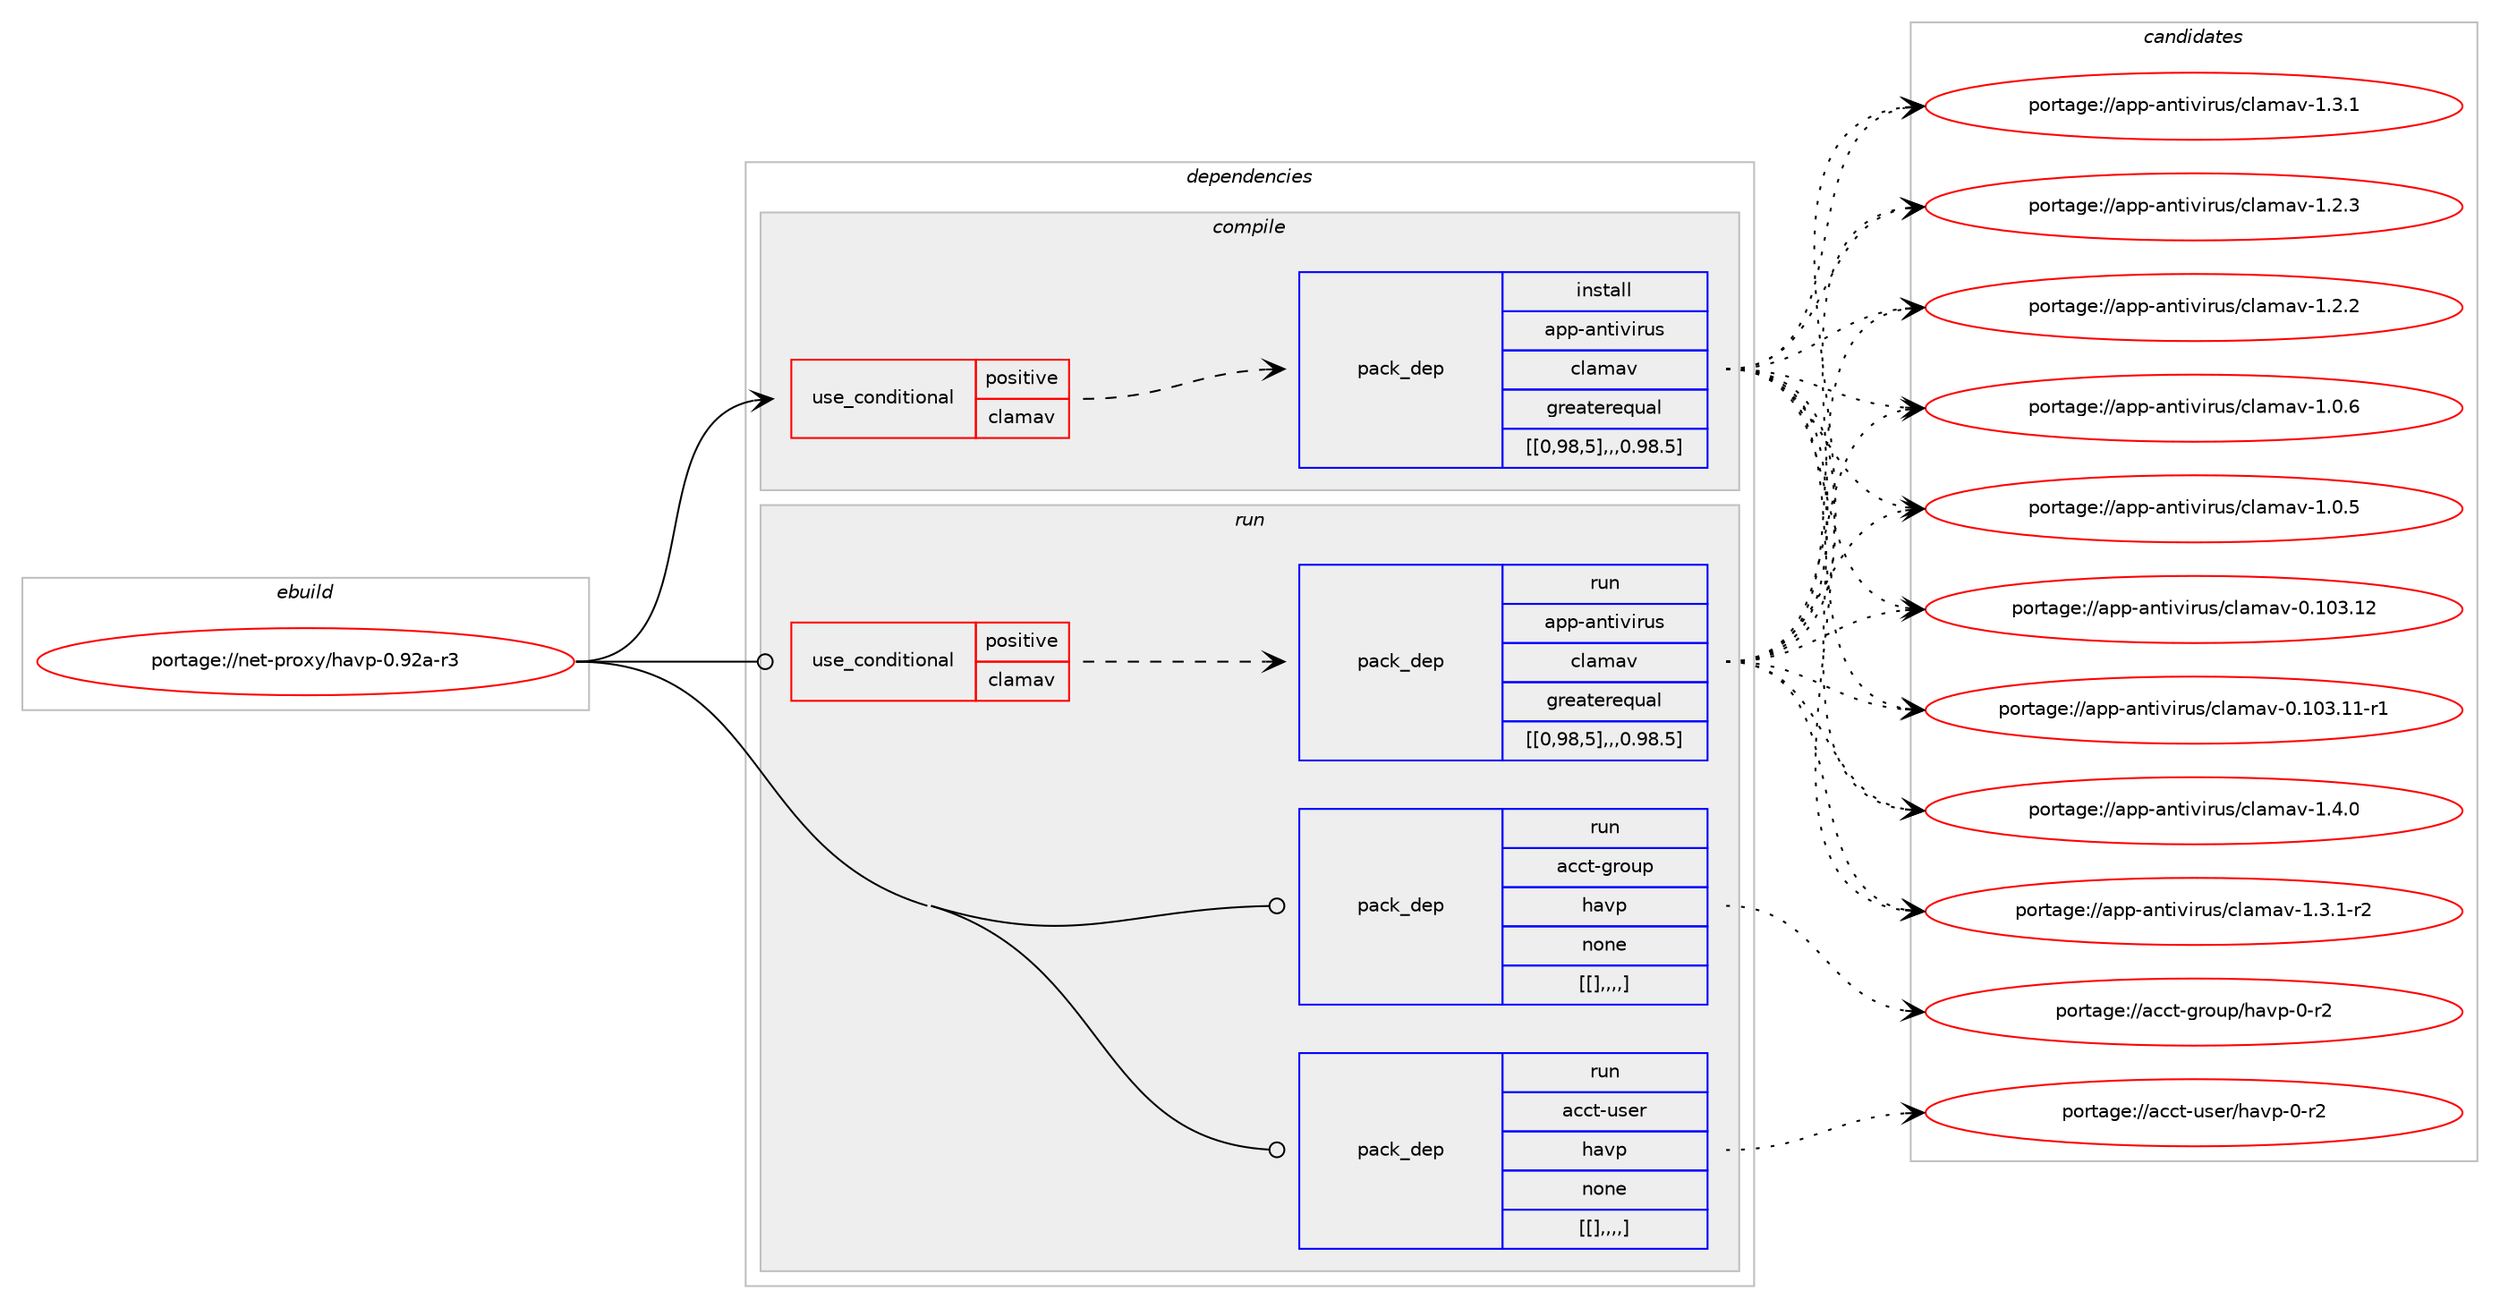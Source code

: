 digraph prolog {

# *************
# Graph options
# *************

newrank=true;
concentrate=true;
compound=true;
graph [rankdir=LR,fontname=Helvetica,fontsize=10,ranksep=1.5];#, ranksep=2.5, nodesep=0.2];
edge  [arrowhead=vee];
node  [fontname=Helvetica,fontsize=10];

# **********
# The ebuild
# **********

subgraph cluster_leftcol {
color=gray;
label=<<i>ebuild</i>>;
id [label="portage://net-proxy/havp-0.92a-r3", color=red, width=4, href="../net-proxy/havp-0.92a-r3.svg"];
}

# ****************
# The dependencies
# ****************

subgraph cluster_midcol {
color=gray;
label=<<i>dependencies</i>>;
subgraph cluster_compile {
fillcolor="#eeeeee";
style=filled;
label=<<i>compile</i>>;
subgraph cond105497 {
dependency400750 [label=<<TABLE BORDER="0" CELLBORDER="1" CELLSPACING="0" CELLPADDING="4"><TR><TD ROWSPAN="3" CELLPADDING="10">use_conditional</TD></TR><TR><TD>positive</TD></TR><TR><TD>clamav</TD></TR></TABLE>>, shape=none, color=red];
subgraph pack292328 {
dependency400751 [label=<<TABLE BORDER="0" CELLBORDER="1" CELLSPACING="0" CELLPADDING="4" WIDTH="220"><TR><TD ROWSPAN="6" CELLPADDING="30">pack_dep</TD></TR><TR><TD WIDTH="110">install</TD></TR><TR><TD>app-antivirus</TD></TR><TR><TD>clamav</TD></TR><TR><TD>greaterequal</TD></TR><TR><TD>[[0,98,5],,,0.98.5]</TD></TR></TABLE>>, shape=none, color=blue];
}
dependency400750:e -> dependency400751:w [weight=20,style="dashed",arrowhead="vee"];
}
id:e -> dependency400750:w [weight=20,style="solid",arrowhead="vee"];
}
subgraph cluster_compileandrun {
fillcolor="#eeeeee";
style=filled;
label=<<i>compile and run</i>>;
}
subgraph cluster_run {
fillcolor="#eeeeee";
style=filled;
label=<<i>run</i>>;
subgraph cond105498 {
dependency400752 [label=<<TABLE BORDER="0" CELLBORDER="1" CELLSPACING="0" CELLPADDING="4"><TR><TD ROWSPAN="3" CELLPADDING="10">use_conditional</TD></TR><TR><TD>positive</TD></TR><TR><TD>clamav</TD></TR></TABLE>>, shape=none, color=red];
subgraph pack292329 {
dependency400753 [label=<<TABLE BORDER="0" CELLBORDER="1" CELLSPACING="0" CELLPADDING="4" WIDTH="220"><TR><TD ROWSPAN="6" CELLPADDING="30">pack_dep</TD></TR><TR><TD WIDTH="110">run</TD></TR><TR><TD>app-antivirus</TD></TR><TR><TD>clamav</TD></TR><TR><TD>greaterequal</TD></TR><TR><TD>[[0,98,5],,,0.98.5]</TD></TR></TABLE>>, shape=none, color=blue];
}
dependency400752:e -> dependency400753:w [weight=20,style="dashed",arrowhead="vee"];
}
id:e -> dependency400752:w [weight=20,style="solid",arrowhead="odot"];
subgraph pack292330 {
dependency400754 [label=<<TABLE BORDER="0" CELLBORDER="1" CELLSPACING="0" CELLPADDING="4" WIDTH="220"><TR><TD ROWSPAN="6" CELLPADDING="30">pack_dep</TD></TR><TR><TD WIDTH="110">run</TD></TR><TR><TD>acct-group</TD></TR><TR><TD>havp</TD></TR><TR><TD>none</TD></TR><TR><TD>[[],,,,]</TD></TR></TABLE>>, shape=none, color=blue];
}
id:e -> dependency400754:w [weight=20,style="solid",arrowhead="odot"];
subgraph pack292331 {
dependency400755 [label=<<TABLE BORDER="0" CELLBORDER="1" CELLSPACING="0" CELLPADDING="4" WIDTH="220"><TR><TD ROWSPAN="6" CELLPADDING="30">pack_dep</TD></TR><TR><TD WIDTH="110">run</TD></TR><TR><TD>acct-user</TD></TR><TR><TD>havp</TD></TR><TR><TD>none</TD></TR><TR><TD>[[],,,,]</TD></TR></TABLE>>, shape=none, color=blue];
}
id:e -> dependency400755:w [weight=20,style="solid",arrowhead="odot"];
}
}

# **************
# The candidates
# **************

subgraph cluster_choices {
rank=same;
color=gray;
label=<<i>candidates</i>>;

subgraph choice292328 {
color=black;
nodesep=1;
choice97112112459711011610511810511411711547991089710997118454946524648 [label="portage://app-antivirus/clamav-1.4.0", color=red, width=4,href="../app-antivirus/clamav-1.4.0.svg"];
choice971121124597110116105118105114117115479910897109971184549465146494511450 [label="portage://app-antivirus/clamav-1.3.1-r2", color=red, width=4,href="../app-antivirus/clamav-1.3.1-r2.svg"];
choice97112112459711011610511810511411711547991089710997118454946514649 [label="portage://app-antivirus/clamav-1.3.1", color=red, width=4,href="../app-antivirus/clamav-1.3.1.svg"];
choice97112112459711011610511810511411711547991089710997118454946504651 [label="portage://app-antivirus/clamav-1.2.3", color=red, width=4,href="../app-antivirus/clamav-1.2.3.svg"];
choice97112112459711011610511810511411711547991089710997118454946504650 [label="portage://app-antivirus/clamav-1.2.2", color=red, width=4,href="../app-antivirus/clamav-1.2.2.svg"];
choice97112112459711011610511810511411711547991089710997118454946484654 [label="portage://app-antivirus/clamav-1.0.6", color=red, width=4,href="../app-antivirus/clamav-1.0.6.svg"];
choice97112112459711011610511810511411711547991089710997118454946484653 [label="portage://app-antivirus/clamav-1.0.5", color=red, width=4,href="../app-antivirus/clamav-1.0.5.svg"];
choice97112112459711011610511810511411711547991089710997118454846494851464950 [label="portage://app-antivirus/clamav-0.103.12", color=red, width=4,href="../app-antivirus/clamav-0.103.12.svg"];
choice971121124597110116105118105114117115479910897109971184548464948514649494511449 [label="portage://app-antivirus/clamav-0.103.11-r1", color=red, width=4,href="../app-antivirus/clamav-0.103.11-r1.svg"];
dependency400751:e -> choice97112112459711011610511810511411711547991089710997118454946524648:w [style=dotted,weight="100"];
dependency400751:e -> choice971121124597110116105118105114117115479910897109971184549465146494511450:w [style=dotted,weight="100"];
dependency400751:e -> choice97112112459711011610511810511411711547991089710997118454946514649:w [style=dotted,weight="100"];
dependency400751:e -> choice97112112459711011610511810511411711547991089710997118454946504651:w [style=dotted,weight="100"];
dependency400751:e -> choice97112112459711011610511810511411711547991089710997118454946504650:w [style=dotted,weight="100"];
dependency400751:e -> choice97112112459711011610511810511411711547991089710997118454946484654:w [style=dotted,weight="100"];
dependency400751:e -> choice97112112459711011610511810511411711547991089710997118454946484653:w [style=dotted,weight="100"];
dependency400751:e -> choice97112112459711011610511810511411711547991089710997118454846494851464950:w [style=dotted,weight="100"];
dependency400751:e -> choice971121124597110116105118105114117115479910897109971184548464948514649494511449:w [style=dotted,weight="100"];
}
subgraph choice292329 {
color=black;
nodesep=1;
choice97112112459711011610511810511411711547991089710997118454946524648 [label="portage://app-antivirus/clamav-1.4.0", color=red, width=4,href="../app-antivirus/clamav-1.4.0.svg"];
choice971121124597110116105118105114117115479910897109971184549465146494511450 [label="portage://app-antivirus/clamav-1.3.1-r2", color=red, width=4,href="../app-antivirus/clamav-1.3.1-r2.svg"];
choice97112112459711011610511810511411711547991089710997118454946514649 [label="portage://app-antivirus/clamav-1.3.1", color=red, width=4,href="../app-antivirus/clamav-1.3.1.svg"];
choice97112112459711011610511810511411711547991089710997118454946504651 [label="portage://app-antivirus/clamav-1.2.3", color=red, width=4,href="../app-antivirus/clamav-1.2.3.svg"];
choice97112112459711011610511810511411711547991089710997118454946504650 [label="portage://app-antivirus/clamav-1.2.2", color=red, width=4,href="../app-antivirus/clamav-1.2.2.svg"];
choice97112112459711011610511810511411711547991089710997118454946484654 [label="portage://app-antivirus/clamav-1.0.6", color=red, width=4,href="../app-antivirus/clamav-1.0.6.svg"];
choice97112112459711011610511810511411711547991089710997118454946484653 [label="portage://app-antivirus/clamav-1.0.5", color=red, width=4,href="../app-antivirus/clamav-1.0.5.svg"];
choice97112112459711011610511810511411711547991089710997118454846494851464950 [label="portage://app-antivirus/clamav-0.103.12", color=red, width=4,href="../app-antivirus/clamav-0.103.12.svg"];
choice971121124597110116105118105114117115479910897109971184548464948514649494511449 [label="portage://app-antivirus/clamav-0.103.11-r1", color=red, width=4,href="../app-antivirus/clamav-0.103.11-r1.svg"];
dependency400753:e -> choice97112112459711011610511810511411711547991089710997118454946524648:w [style=dotted,weight="100"];
dependency400753:e -> choice971121124597110116105118105114117115479910897109971184549465146494511450:w [style=dotted,weight="100"];
dependency400753:e -> choice97112112459711011610511810511411711547991089710997118454946514649:w [style=dotted,weight="100"];
dependency400753:e -> choice97112112459711011610511810511411711547991089710997118454946504651:w [style=dotted,weight="100"];
dependency400753:e -> choice97112112459711011610511810511411711547991089710997118454946504650:w [style=dotted,weight="100"];
dependency400753:e -> choice97112112459711011610511810511411711547991089710997118454946484654:w [style=dotted,weight="100"];
dependency400753:e -> choice97112112459711011610511810511411711547991089710997118454946484653:w [style=dotted,weight="100"];
dependency400753:e -> choice97112112459711011610511810511411711547991089710997118454846494851464950:w [style=dotted,weight="100"];
dependency400753:e -> choice971121124597110116105118105114117115479910897109971184548464948514649494511449:w [style=dotted,weight="100"];
}
subgraph choice292330 {
color=black;
nodesep=1;
choice97999911645103114111117112471049711811245484511450 [label="portage://acct-group/havp-0-r2", color=red, width=4,href="../acct-group/havp-0-r2.svg"];
dependency400754:e -> choice97999911645103114111117112471049711811245484511450:w [style=dotted,weight="100"];
}
subgraph choice292331 {
color=black;
nodesep=1;
choice97999911645117115101114471049711811245484511450 [label="portage://acct-user/havp-0-r2", color=red, width=4,href="../acct-user/havp-0-r2.svg"];
dependency400755:e -> choice97999911645117115101114471049711811245484511450:w [style=dotted,weight="100"];
}
}

}
